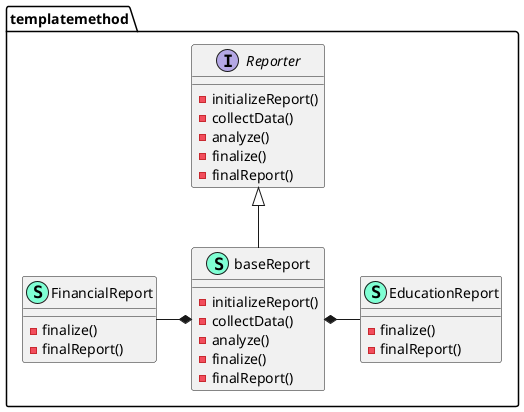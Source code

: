 @startuml
namespace templatemethod {
    class EducationReport << (S,Aquamarine) >> {
        - finalize() 
        - finalReport() 

    }
    class FinancialReport << (S,Aquamarine) >> {
        - finalize() 
        - finalReport() 

    }
    interface Reporter  {
        - initializeReport() 
        - collectData() 
        - analyze() 
        - finalize() 
        - finalReport() 

    }
    class baseReport << (S,Aquamarine) >> {
        - initializeReport() 
        - collectData() 
        - analyze() 
        - finalize() 
        - finalReport() 

    }
}
"templatemethod.baseReport" *-right- "templatemethod.EducationReport"
"templatemethod.baseReport" *-left- "templatemethod.FinancialReport"

"templatemethod.Reporter" <|-- "templatemethod.baseReport"

@enduml

